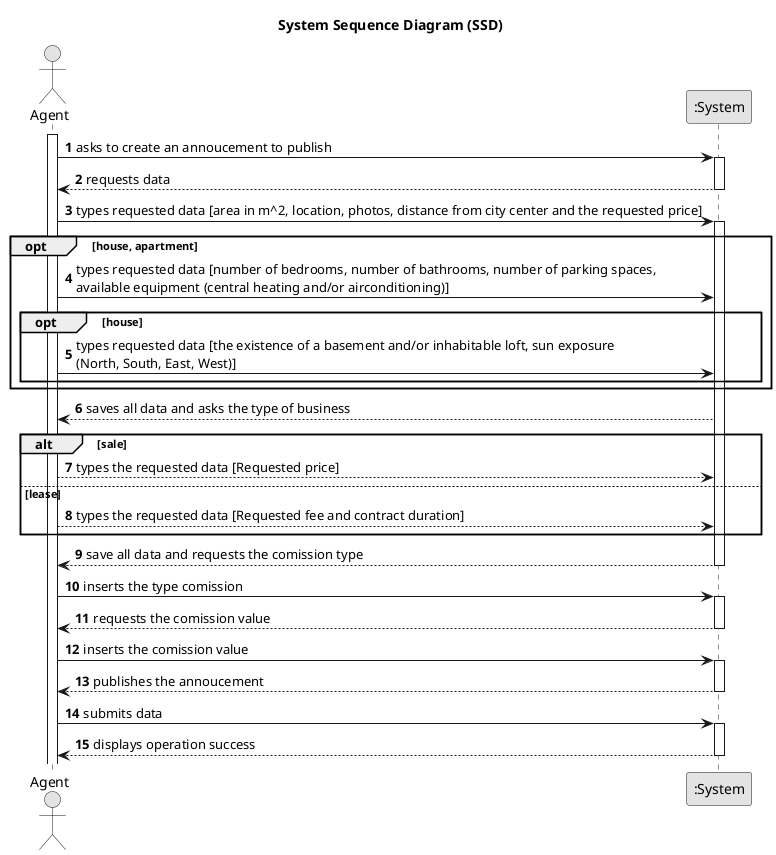 @startuml
'https://plantuml.com/sequence-diagram
skinparam monochrome true
skinparam packageStyle rectangle
skinparam shadowing false

title System Sequence Diagram (SSD)

 autonumber
actor "Agent" as Agent
participant ":System" as System

activate Agent

    Agent -> System : asks to create an annoucement to publish
        activate System

    System --> Agent : requests data
        deactivate System

    Agent -> System : types requested data [area in m^2, location, photos, distance from city center and the requested price]
        activate System

    opt house, apartment
        autonumber 4
        Agent -> System : types requested data [number of bedrooms, number of bathrooms, number of parking spaces, \navailable equipment (central heating and/or airconditioning)]

        opt house
            autonumber 5
            Agent -> System : types requested data [the existence of a basement and/or inhabitable loft, sun exposure \n(North, South, East, West)]
        end
    end

    System ---> Agent : saves all data and asks the type of business

    alt sale

        autonumber 7

        Agent ---> System : types the requested data [Requested price]

        else lease

            Agent ---> System : types the requested data [Requested fee and contract duration]

    end

    System --> Agent : save all data and requests the comission type
        deactivate System

    Agent -> System : inserts the type comission
        activate System

    System --> Agent : requests the comission value
        deactivate System

    Agent -> System : inserts the comission value
        activate System

    System --> Agent : publishes the annoucement
        deactivate System

    Agent -> System : submits data
        activate System

    System --> Agent : displays operation success
        deactivate System

 @enduml